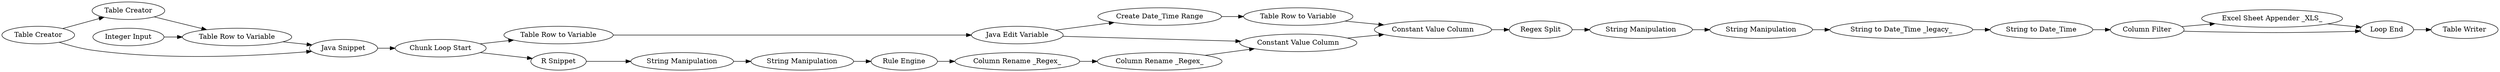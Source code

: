 digraph {
	300 -> 278
	283 -> 288
	74 -> 271
	282 -> 283
	290 -> 294
	267 -> 277
	303 -> 297
	293 -> 303
	298 -> 299
	283 -> 287
	294 -> 295
	74 -> 267
	277 -> 282
	299 -> 300
	286 -> 272
	297 -> 284
	288 -> 289
	271 -> 272
	301 -> 302
	297 -> 301
	295 -> 296
	269 -> 298
	279 -> 287
	272 -> 267
	277 -> 269
	278 -> 279
	284 -> 301
	296 -> 293
	287 -> 290
	289 -> 290
	289 [label="Table Row to Variable"]
	284 [label="Excel Sheet Appender _XLS_"]
	302 [label="Table Writer"]
	74 [label="Table Creator"]
	269 [label="R Snippet"]
	286 [label="Integer Input"]
	295 [label="String Manipulation"]
	283 [label="Java Edit Variable"]
	290 [label="Constant Value Column"]
	277 [label="Chunk Loop Start"]
	288 [label="Create Date_Time Range"]
	282 [label="Table Row to Variable"]
	271 [label="Table Creator"]
	294 [label="Regex Split"]
	299 [label="String Manipulation"]
	296 [label="String Manipulation"]
	287 [label="Constant Value Column"]
	293 [label="String to Date_Time _legacy_"]
	279 [label="Column Rename _Regex_"]
	301 [label="Loop End"]
	272 [label="Table Row to Variable"]
	298 [label="String Manipulation"]
	278 [label="Column Rename _Regex_"]
	267 [label="Java Snippet"]
	303 [label="String to Date_Time"]
	300 [label="Rule Engine"]
	297 [label="Column Filter"]
	rankdir=LR
}
